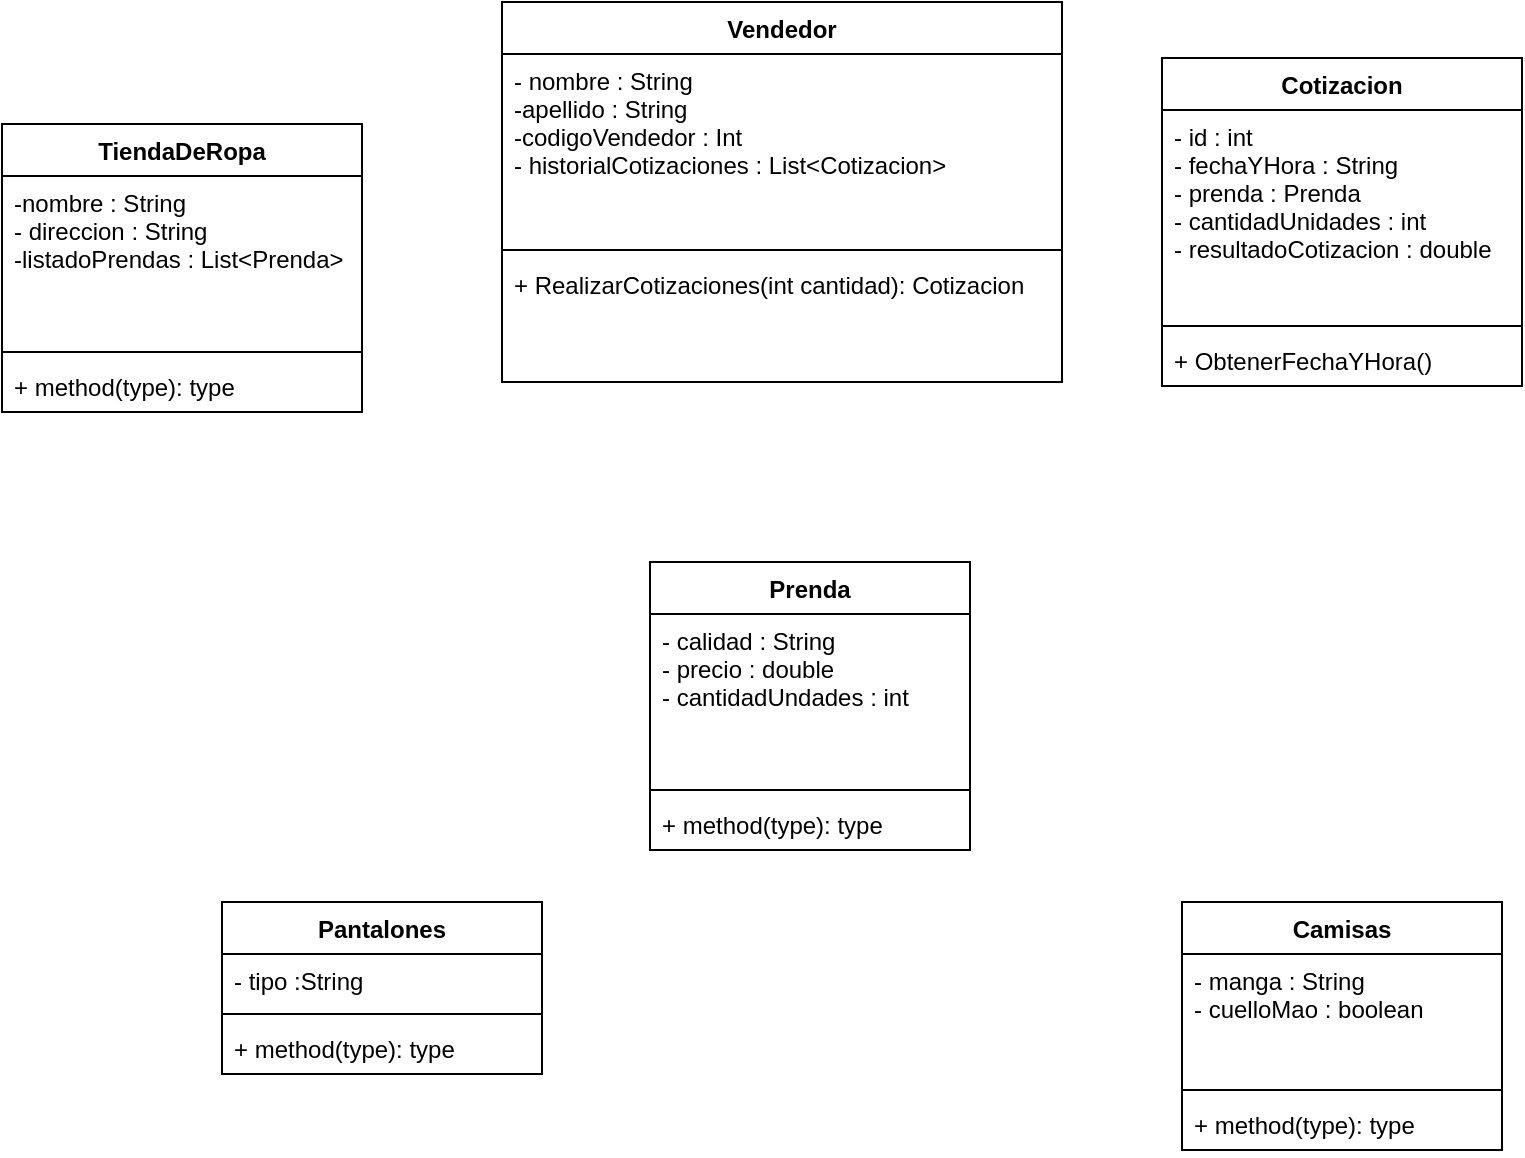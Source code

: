 <mxfile version="13.7.9" type="device"><diagram id="0Ri1OKCDXwVhBTPywlAt" name="Page-1"><mxGraphModel dx="1021" dy="531" grid="1" gridSize="10" guides="1" tooltips="1" connect="1" arrows="1" fold="1" page="1" pageScale="1" pageWidth="827" pageHeight="1169" math="0" shadow="0"><root><mxCell id="0"/><mxCell id="1" parent="0"/><mxCell id="Q1N5t5ftnEr4lI-9z7Tj-5" value="Cotizacion" style="swimlane;fontStyle=1;align=center;verticalAlign=top;childLayout=stackLayout;horizontal=1;startSize=26;horizontalStack=0;resizeParent=1;resizeParentMax=0;resizeLast=0;collapsible=1;marginBottom=0;" vertex="1" parent="1"><mxGeometry x="590" y="58" width="180" height="164" as="geometry"/></mxCell><mxCell id="Q1N5t5ftnEr4lI-9z7Tj-6" value="- id : int&#xA;- fechaYHora : String&#xA;- prenda : Prenda&#xA;- cantidadUnidades : int&#xA;- resultadoCotizacion : double&#xA;&#xA;" style="text;strokeColor=none;fillColor=none;align=left;verticalAlign=top;spacingLeft=4;spacingRight=4;overflow=hidden;rotatable=0;points=[[0,0.5],[1,0.5]];portConstraint=eastwest;" vertex="1" parent="Q1N5t5ftnEr4lI-9z7Tj-5"><mxGeometry y="26" width="180" height="104" as="geometry"/></mxCell><mxCell id="Q1N5t5ftnEr4lI-9z7Tj-7" value="" style="line;strokeWidth=1;fillColor=none;align=left;verticalAlign=middle;spacingTop=-1;spacingLeft=3;spacingRight=3;rotatable=0;labelPosition=right;points=[];portConstraint=eastwest;" vertex="1" parent="Q1N5t5ftnEr4lI-9z7Tj-5"><mxGeometry y="130" width="180" height="8" as="geometry"/></mxCell><mxCell id="Q1N5t5ftnEr4lI-9z7Tj-8" value="+ ObtenerFechaYHora()" style="text;strokeColor=none;fillColor=none;align=left;verticalAlign=top;spacingLeft=4;spacingRight=4;overflow=hidden;rotatable=0;points=[[0,0.5],[1,0.5]];portConstraint=eastwest;" vertex="1" parent="Q1N5t5ftnEr4lI-9z7Tj-5"><mxGeometry y="138" width="180" height="26" as="geometry"/></mxCell><mxCell id="Q1N5t5ftnEr4lI-9z7Tj-1" value="Vendedor" style="swimlane;fontStyle=1;align=center;verticalAlign=top;childLayout=stackLayout;horizontal=1;startSize=26;horizontalStack=0;resizeParent=1;resizeParentMax=0;resizeLast=0;collapsible=1;marginBottom=0;" vertex="1" parent="1"><mxGeometry x="260" y="30" width="280" height="190" as="geometry"/></mxCell><mxCell id="Q1N5t5ftnEr4lI-9z7Tj-2" value="- nombre : String&#xA;-apellido : String&#xA;-codigoVendedor : Int&#xA;- historialCotizaciones : List&lt;Cotizacion&gt;&#xA;" style="text;strokeColor=none;fillColor=none;align=left;verticalAlign=top;spacingLeft=4;spacingRight=4;overflow=hidden;rotatable=0;points=[[0,0.5],[1,0.5]];portConstraint=eastwest;" vertex="1" parent="Q1N5t5ftnEr4lI-9z7Tj-1"><mxGeometry y="26" width="280" height="94" as="geometry"/></mxCell><mxCell id="Q1N5t5ftnEr4lI-9z7Tj-3" value="" style="line;strokeWidth=1;fillColor=none;align=left;verticalAlign=middle;spacingTop=-1;spacingLeft=3;spacingRight=3;rotatable=0;labelPosition=right;points=[];portConstraint=eastwest;" vertex="1" parent="Q1N5t5ftnEr4lI-9z7Tj-1"><mxGeometry y="120" width="280" height="8" as="geometry"/></mxCell><mxCell id="Q1N5t5ftnEr4lI-9z7Tj-4" value="+ RealizarCotizaciones(int cantidad): Cotizacion " style="text;strokeColor=none;fillColor=none;align=left;verticalAlign=top;spacingLeft=4;spacingRight=4;overflow=hidden;rotatable=0;points=[[0,0.5],[1,0.5]];portConstraint=eastwest;" vertex="1" parent="Q1N5t5ftnEr4lI-9z7Tj-1"><mxGeometry y="128" width="280" height="62" as="geometry"/></mxCell><mxCell id="Q1N5t5ftnEr4lI-9z7Tj-9" value="TiendaDeRopa" style="swimlane;fontStyle=1;align=center;verticalAlign=top;childLayout=stackLayout;horizontal=1;startSize=26;horizontalStack=0;resizeParent=1;resizeParentMax=0;resizeLast=0;collapsible=1;marginBottom=0;" vertex="1" parent="1"><mxGeometry x="10" y="91" width="180" height="144" as="geometry"/></mxCell><mxCell id="Q1N5t5ftnEr4lI-9z7Tj-10" value="-nombre : String&#xA;- direccion : String&#xA;-listadoPrendas : List&lt;Prenda&gt;&#xA;" style="text;strokeColor=none;fillColor=none;align=left;verticalAlign=top;spacingLeft=4;spacingRight=4;overflow=hidden;rotatable=0;points=[[0,0.5],[1,0.5]];portConstraint=eastwest;" vertex="1" parent="Q1N5t5ftnEr4lI-9z7Tj-9"><mxGeometry y="26" width="180" height="84" as="geometry"/></mxCell><mxCell id="Q1N5t5ftnEr4lI-9z7Tj-11" value="" style="line;strokeWidth=1;fillColor=none;align=left;verticalAlign=middle;spacingTop=-1;spacingLeft=3;spacingRight=3;rotatable=0;labelPosition=right;points=[];portConstraint=eastwest;" vertex="1" parent="Q1N5t5ftnEr4lI-9z7Tj-9"><mxGeometry y="110" width="180" height="8" as="geometry"/></mxCell><mxCell id="Q1N5t5ftnEr4lI-9z7Tj-12" value="+ method(type): type" style="text;strokeColor=none;fillColor=none;align=left;verticalAlign=top;spacingLeft=4;spacingRight=4;overflow=hidden;rotatable=0;points=[[0,0.5],[1,0.5]];portConstraint=eastwest;" vertex="1" parent="Q1N5t5ftnEr4lI-9z7Tj-9"><mxGeometry y="118" width="180" height="26" as="geometry"/></mxCell><mxCell id="Q1N5t5ftnEr4lI-9z7Tj-13" value="Prenda" style="swimlane;fontStyle=1;align=center;verticalAlign=top;childLayout=stackLayout;horizontal=1;startSize=26;horizontalStack=0;resizeParent=1;resizeParentMax=0;resizeLast=0;collapsible=1;marginBottom=0;" vertex="1" parent="1"><mxGeometry x="334" y="310" width="160" height="144" as="geometry"/></mxCell><mxCell id="Q1N5t5ftnEr4lI-9z7Tj-14" value="- calidad : String&#xA;- precio : double&#xA;- cantidadUndades : int&#xA;" style="text;strokeColor=none;fillColor=none;align=left;verticalAlign=top;spacingLeft=4;spacingRight=4;overflow=hidden;rotatable=0;points=[[0,0.5],[1,0.5]];portConstraint=eastwest;" vertex="1" parent="Q1N5t5ftnEr4lI-9z7Tj-13"><mxGeometry y="26" width="160" height="84" as="geometry"/></mxCell><mxCell id="Q1N5t5ftnEr4lI-9z7Tj-15" value="" style="line;strokeWidth=1;fillColor=none;align=left;verticalAlign=middle;spacingTop=-1;spacingLeft=3;spacingRight=3;rotatable=0;labelPosition=right;points=[];portConstraint=eastwest;" vertex="1" parent="Q1N5t5ftnEr4lI-9z7Tj-13"><mxGeometry y="110" width="160" height="8" as="geometry"/></mxCell><mxCell id="Q1N5t5ftnEr4lI-9z7Tj-16" value="+ method(type): type" style="text;strokeColor=none;fillColor=none;align=left;verticalAlign=top;spacingLeft=4;spacingRight=4;overflow=hidden;rotatable=0;points=[[0,0.5],[1,0.5]];portConstraint=eastwest;" vertex="1" parent="Q1N5t5ftnEr4lI-9z7Tj-13"><mxGeometry y="118" width="160" height="26" as="geometry"/></mxCell><mxCell id="Q1N5t5ftnEr4lI-9z7Tj-17" value="Pantalones" style="swimlane;fontStyle=1;align=center;verticalAlign=top;childLayout=stackLayout;horizontal=1;startSize=26;horizontalStack=0;resizeParent=1;resizeParentMax=0;resizeLast=0;collapsible=1;marginBottom=0;" vertex="1" parent="1"><mxGeometry x="120" y="480" width="160" height="86" as="geometry"/></mxCell><mxCell id="Q1N5t5ftnEr4lI-9z7Tj-18" value="- tipo :String" style="text;strokeColor=none;fillColor=none;align=left;verticalAlign=top;spacingLeft=4;spacingRight=4;overflow=hidden;rotatable=0;points=[[0,0.5],[1,0.5]];portConstraint=eastwest;" vertex="1" parent="Q1N5t5ftnEr4lI-9z7Tj-17"><mxGeometry y="26" width="160" height="26" as="geometry"/></mxCell><mxCell id="Q1N5t5ftnEr4lI-9z7Tj-19" value="" style="line;strokeWidth=1;fillColor=none;align=left;verticalAlign=middle;spacingTop=-1;spacingLeft=3;spacingRight=3;rotatable=0;labelPosition=right;points=[];portConstraint=eastwest;" vertex="1" parent="Q1N5t5ftnEr4lI-9z7Tj-17"><mxGeometry y="52" width="160" height="8" as="geometry"/></mxCell><mxCell id="Q1N5t5ftnEr4lI-9z7Tj-20" value="+ method(type): type" style="text;strokeColor=none;fillColor=none;align=left;verticalAlign=top;spacingLeft=4;spacingRight=4;overflow=hidden;rotatable=0;points=[[0,0.5],[1,0.5]];portConstraint=eastwest;" vertex="1" parent="Q1N5t5ftnEr4lI-9z7Tj-17"><mxGeometry y="60" width="160" height="26" as="geometry"/></mxCell><mxCell id="Q1N5t5ftnEr4lI-9z7Tj-21" value="Camisas" style="swimlane;fontStyle=1;align=center;verticalAlign=top;childLayout=stackLayout;horizontal=1;startSize=26;horizontalStack=0;resizeParent=1;resizeParentMax=0;resizeLast=0;collapsible=1;marginBottom=0;" vertex="1" parent="1"><mxGeometry x="600" y="480" width="160" height="124" as="geometry"/></mxCell><mxCell id="Q1N5t5ftnEr4lI-9z7Tj-22" value="- manga : String&#xA;- cuelloMao : boolean&#xA;" style="text;strokeColor=none;fillColor=none;align=left;verticalAlign=top;spacingLeft=4;spacingRight=4;overflow=hidden;rotatable=0;points=[[0,0.5],[1,0.5]];portConstraint=eastwest;" vertex="1" parent="Q1N5t5ftnEr4lI-9z7Tj-21"><mxGeometry y="26" width="160" height="64" as="geometry"/></mxCell><mxCell id="Q1N5t5ftnEr4lI-9z7Tj-23" value="" style="line;strokeWidth=1;fillColor=none;align=left;verticalAlign=middle;spacingTop=-1;spacingLeft=3;spacingRight=3;rotatable=0;labelPosition=right;points=[];portConstraint=eastwest;" vertex="1" parent="Q1N5t5ftnEr4lI-9z7Tj-21"><mxGeometry y="90" width="160" height="8" as="geometry"/></mxCell><mxCell id="Q1N5t5ftnEr4lI-9z7Tj-24" value="+ method(type): type" style="text;strokeColor=none;fillColor=none;align=left;verticalAlign=top;spacingLeft=4;spacingRight=4;overflow=hidden;rotatable=0;points=[[0,0.5],[1,0.5]];portConstraint=eastwest;" vertex="1" parent="Q1N5t5ftnEr4lI-9z7Tj-21"><mxGeometry y="98" width="160" height="26" as="geometry"/></mxCell></root></mxGraphModel></diagram></mxfile>